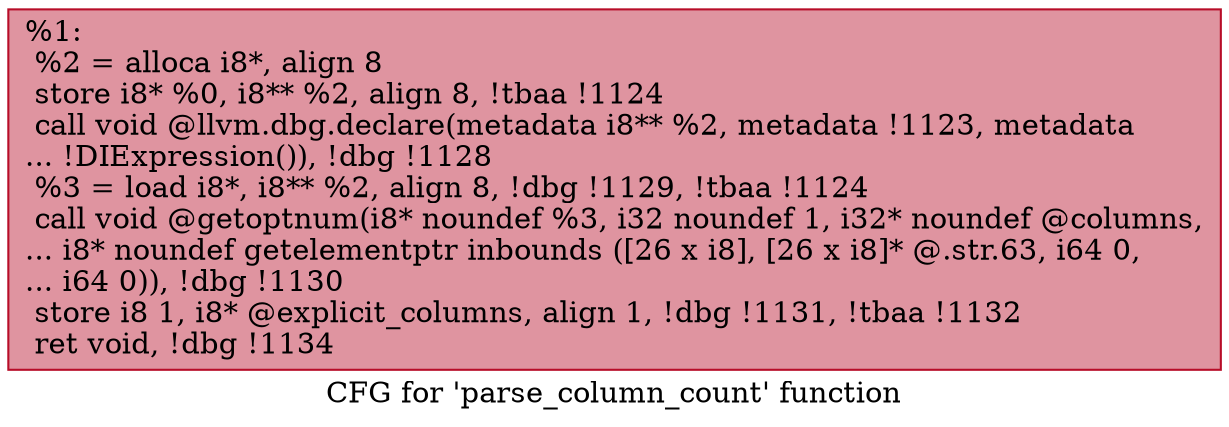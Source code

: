 digraph "CFG for 'parse_column_count' function" {
	label="CFG for 'parse_column_count' function";

	Node0x15ebae0 [shape=record,color="#b70d28ff", style=filled, fillcolor="#b70d2870",label="{%1:\l  %2 = alloca i8*, align 8\l  store i8* %0, i8** %2, align 8, !tbaa !1124\l  call void @llvm.dbg.declare(metadata i8** %2, metadata !1123, metadata\l... !DIExpression()), !dbg !1128\l  %3 = load i8*, i8** %2, align 8, !dbg !1129, !tbaa !1124\l  call void @getoptnum(i8* noundef %3, i32 noundef 1, i32* noundef @columns,\l... i8* noundef getelementptr inbounds ([26 x i8], [26 x i8]* @.str.63, i64 0,\l... i64 0)), !dbg !1130\l  store i8 1, i8* @explicit_columns, align 1, !dbg !1131, !tbaa !1132\l  ret void, !dbg !1134\l}"];
}
